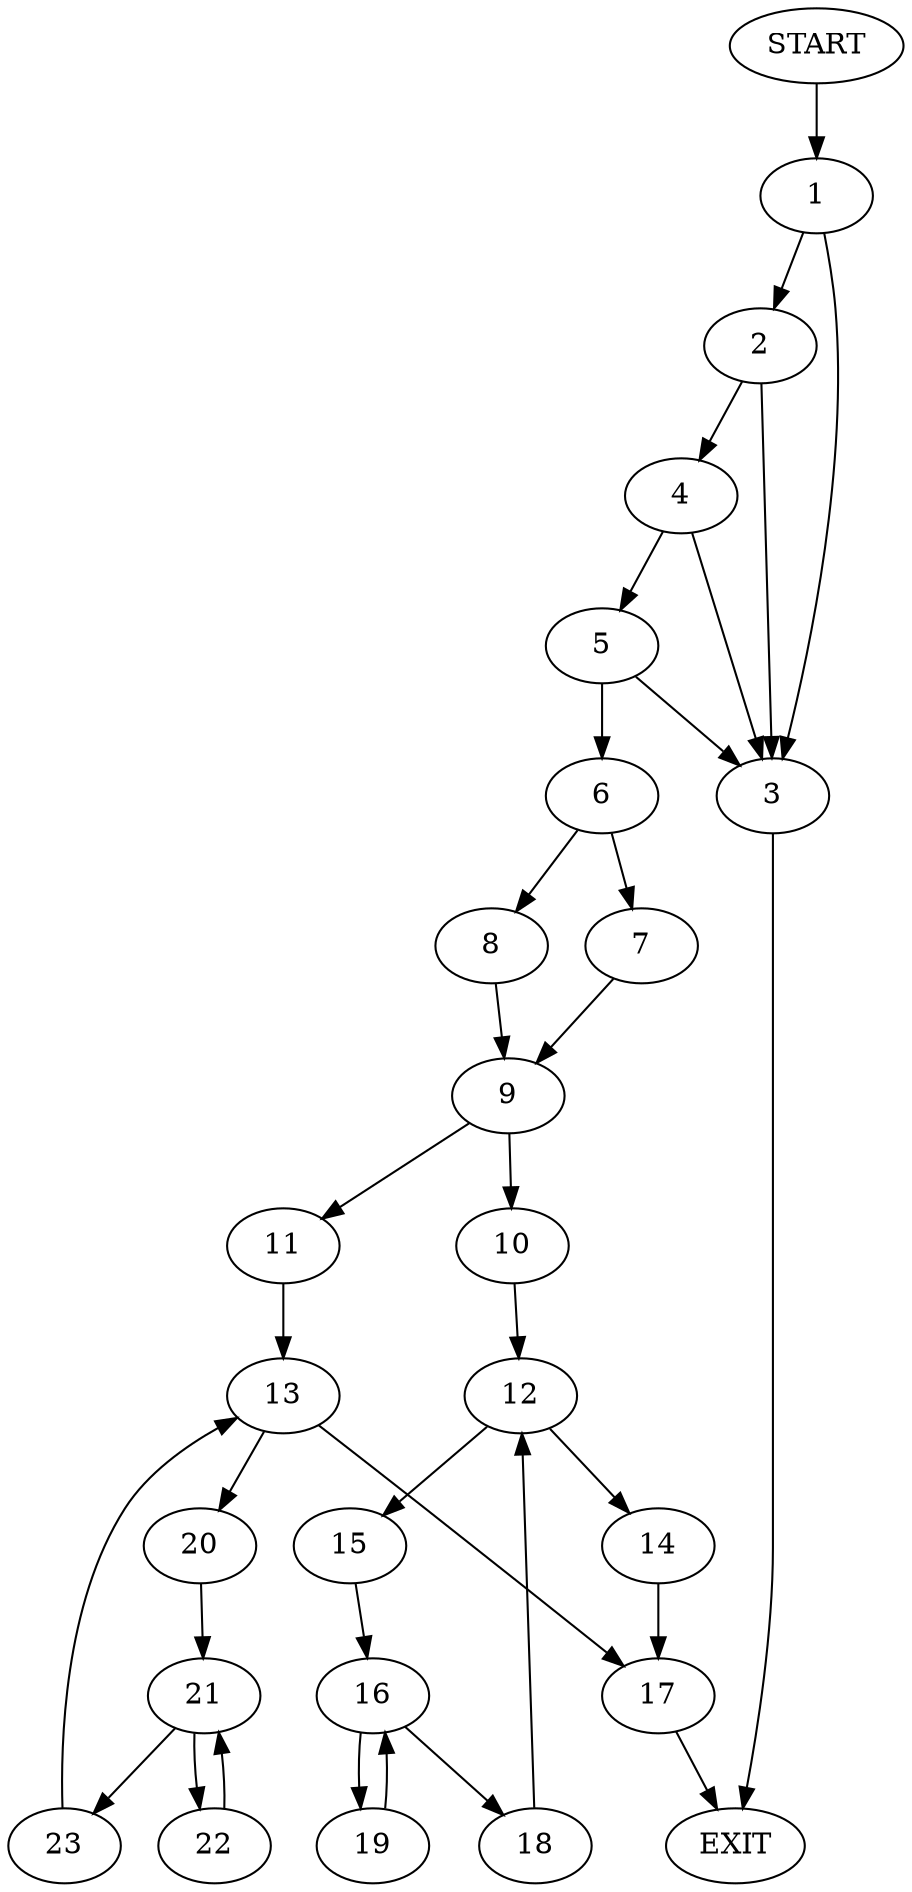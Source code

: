 digraph {
0 [label="START"]
24 [label="EXIT"]
0 -> 1
1 -> 2
1 -> 3
2 -> 3
2 -> 4
3 -> 24
4 -> 5
4 -> 3
5 -> 6
5 -> 3
6 -> 7
6 -> 8
7 -> 9
8 -> 9
9 -> 10
9 -> 11
10 -> 12
11 -> 13
12 -> 14
12 -> 15
15 -> 16
14 -> 17
16 -> 18
16 -> 19
19 -> 16
18 -> 12
17 -> 24
13 -> 17
13 -> 20
20 -> 21
21 -> 22
21 -> 23
22 -> 21
23 -> 13
}
